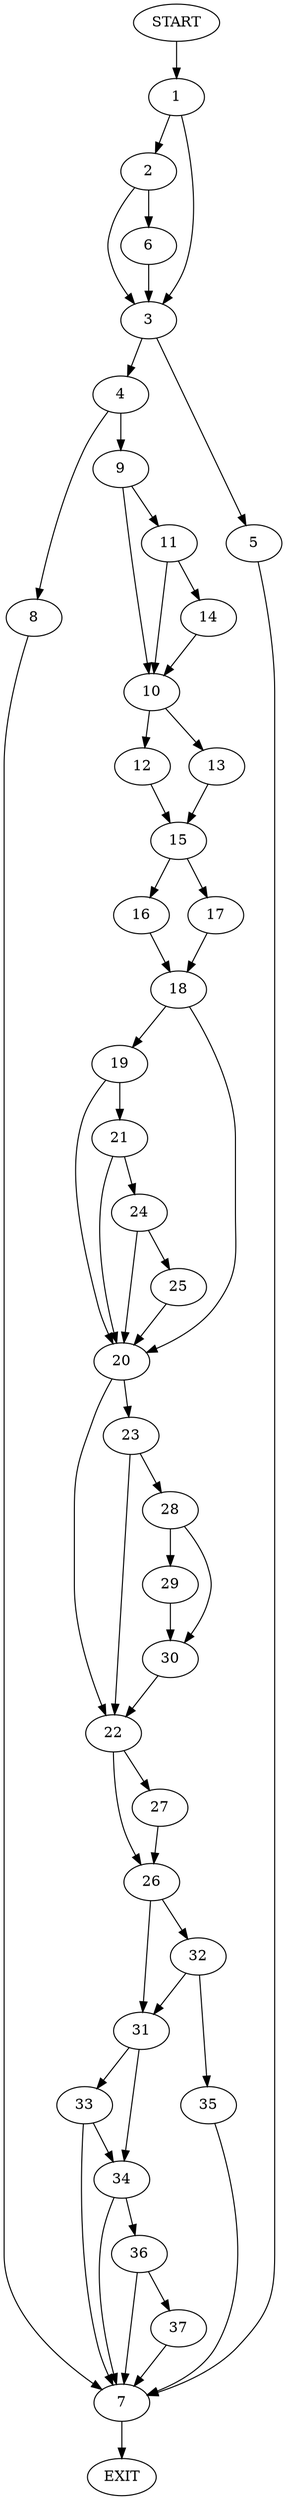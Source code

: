 digraph {
0 [label="START"]
38 [label="EXIT"]
0 -> 1
1 -> 2
1 -> 3
3 -> 4
3 -> 5
2 -> 6
2 -> 3
6 -> 3
5 -> 7
4 -> 8
4 -> 9
7 -> 38
9 -> 10
9 -> 11
8 -> 7
10 -> 12
10 -> 13
11 -> 10
11 -> 14
14 -> 10
12 -> 15
13 -> 15
15 -> 16
15 -> 17
16 -> 18
17 -> 18
18 -> 19
18 -> 20
19 -> 21
19 -> 20
20 -> 22
20 -> 23
21 -> 24
21 -> 20
24 -> 20
24 -> 25
25 -> 20
22 -> 26
22 -> 27
23 -> 22
23 -> 28
28 -> 29
28 -> 30
29 -> 30
30 -> 22
27 -> 26
26 -> 31
26 -> 32
31 -> 33
31 -> 34
32 -> 31
32 -> 35
35 -> 7
34 -> 36
34 -> 7
33 -> 34
33 -> 7
36 -> 37
36 -> 7
37 -> 7
}
